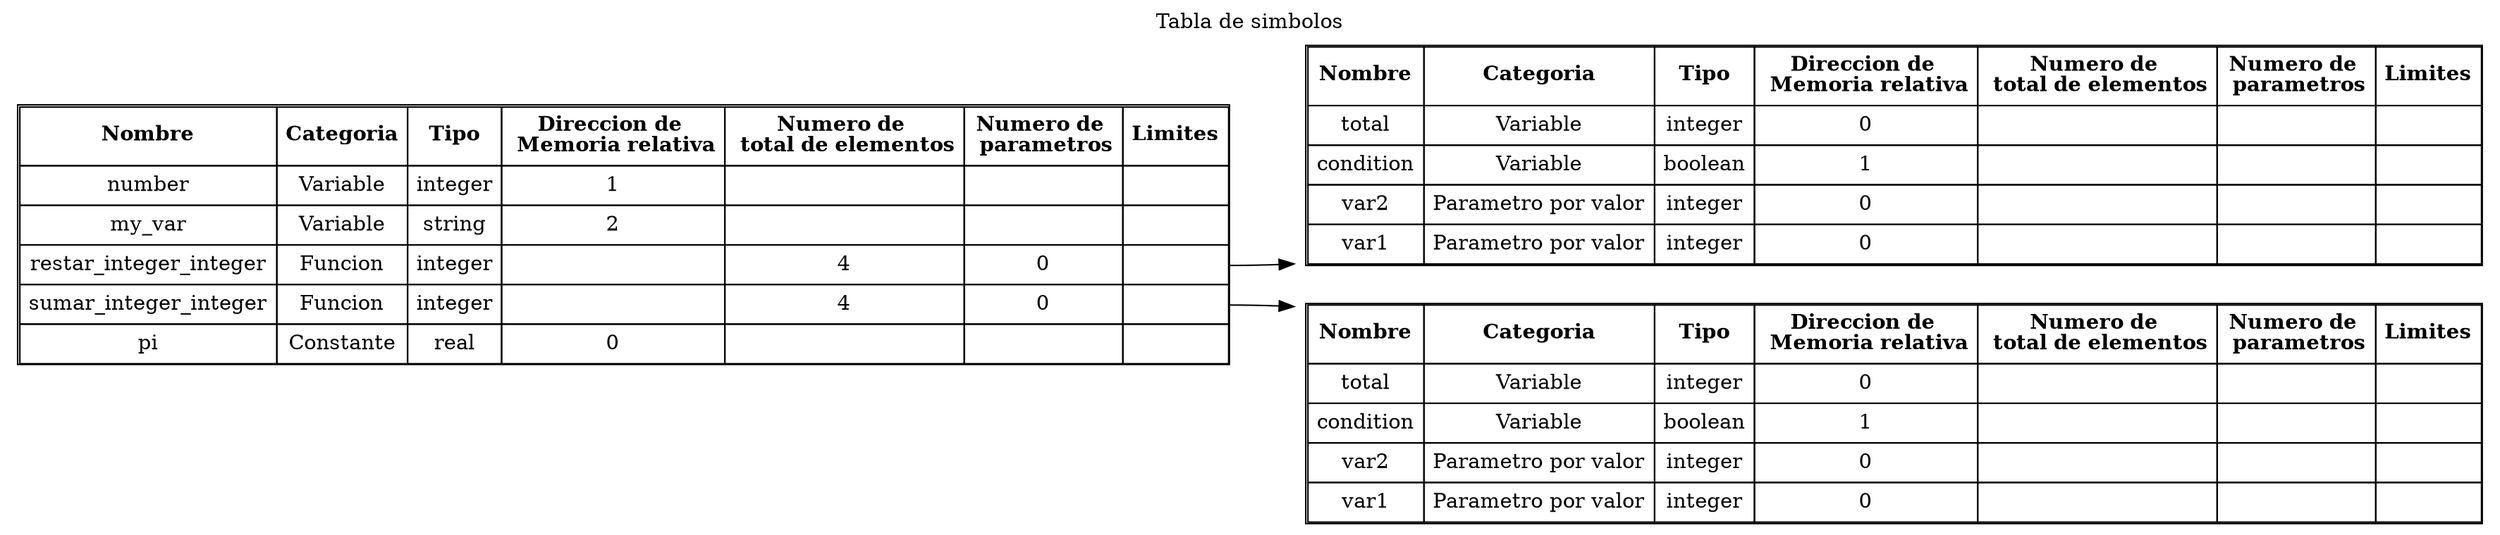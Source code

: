 digraph G {
    rankdir=LR;
    node [shape=plaintext];
t0    [label=<
        <table border="1" cellborder="1" cellspacing="0" cellpadding="5">
            <tr>
                <td><b>Nombre</b></td>
                <td><b>Categoria</b></td>
                <td><b>Tipo</b></td>
                <td><b>Direccion de <BR/> Memoria relativa</b></td>
                <td><b>Numero de <BR/> total de elementos</b></td>
                <td><b>Numero de <BR/> parametros</b></td>
                <td><b>Limites</b></td>
            </tr>
<tr>
    <td>number</td><td>Variable</td><td>integer</td><td>1</td><td></td><td></td><td></td>
</tr>
<tr>
    <td>my_var</td><td>Variable</td><td>string</td><td>2</td><td></td><td></td><td></td>
</tr>
<tr>
    <td>restar_integer_integer</td><td>Funcion</td><td>integer</td><td></td><td>4</td><td>0</td><td port="t1"></td>
</tr>
<tr>
    <td>sumar_integer_integer</td><td>Funcion</td><td>integer</td><td></td><td>4</td><td>0</td><td port="t2"></td>
</tr>
<tr>
    <td>pi</td><td>Constante</td><td>real</td><td>0</td><td></td><td></td><td></td>
</tr>
</table>
    >];
t1    [label=<
        <table border="1" cellborder="1" cellspacing="0" cellpadding="5">
            <tr>
                <td><b>Nombre</b></td>
                <td><b>Categoria</b></td>
                <td><b>Tipo</b></td>
                <td><b>Direccion de <BR/> Memoria relativa</b></td>
                <td><b>Numero de <BR/> total de elementos</b></td>
                <td><b>Numero de <BR/> parametros</b></td>
                <td><b>Limites</b></td>
            </tr>
<tr>
    <td>total</td><td>Variable</td><td>integer</td><td>0</td><td></td><td></td><td></td>
</tr>
<tr>
    <td>condition</td><td>Variable</td><td>boolean</td><td>1</td><td></td><td></td><td></td>
</tr>
<tr>
    <td>var2</td><td>Parametro por valor</td><td>integer</td><td>0</td><td></td><td></td><td></td>
</tr>
<tr>
    <td>var1</td><td>Parametro por valor</td><td>integer</td><td>0</td><td></td><td></td><td></td>
</tr>
</table>
    >];
t0:t1 -> t1;
t2    [label=<
        <table border="1" cellborder="1" cellspacing="0" cellpadding="5">
            <tr>
                <td><b>Nombre</b></td>
                <td><b>Categoria</b></td>
                <td><b>Tipo</b></td>
                <td><b>Direccion de <BR/> Memoria relativa</b></td>
                <td><b>Numero de <BR/> total de elementos</b></td>
                <td><b>Numero de <BR/> parametros</b></td>
                <td><b>Limites</b></td>
            </tr>
<tr>
    <td>total</td><td>Variable</td><td>integer</td><td>0</td><td></td><td></td><td></td>
</tr>
<tr>
    <td>condition</td><td>Variable</td><td>boolean</td><td>1</td><td></td><td></td><td></td>
</tr>
<tr>
    <td>var2</td><td>Parametro por valor</td><td>integer</td><td>0</td><td></td><td></td><td></td>
</tr>
<tr>
    <td>var1</td><td>Parametro por valor</td><td>integer</td><td>0</td><td></td><td></td><td></td>
</tr>
</table>
    >];
t0:t2 -> t2;
labelloc="t";
    label="Tabla de simbolos";
}
